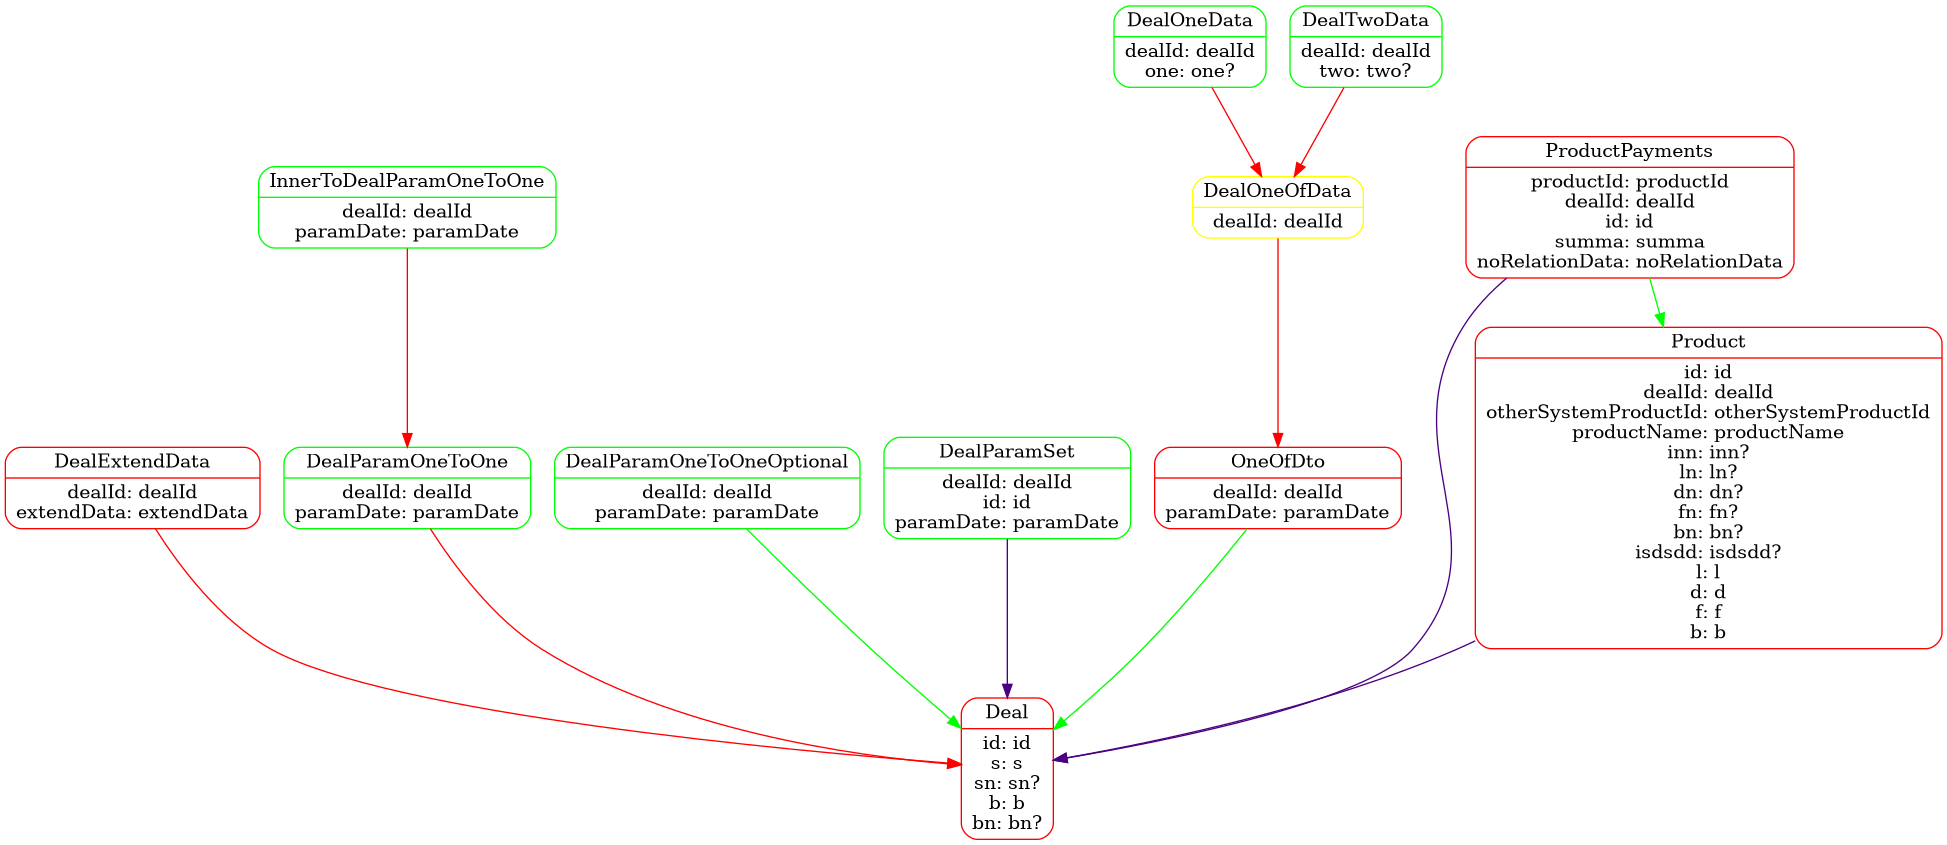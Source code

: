 @startuml
digraph dfd{
	node[shape=record]
Deal [label="{<f0> Deal|<f1> id: id\ns: s\nsn: sn?\nb: b\nbn: bn? }" shape=Mrecord color=Red];
DealExtendData [label="{<f0> DealExtendData|<f1> dealId: dealId\nextendData: extendData }" shape=Mrecord color=Red];
DealOneData [label="{<f0> DealOneData|<f1> dealId: dealId\none: one? }" shape=Mrecord color=Green];
DealOneOfData [label="{<f0> DealOneOfData|<f1> dealId: dealId }" shape=Mrecord color=Yellow];
DealParamOneToOne [label="{<f0> DealParamOneToOne|<f1> dealId: dealId\nparamDate: paramDate }" shape=Mrecord color=Green];
DealParamOneToOneOptional [label="{<f0> DealParamOneToOneOptional|<f1> dealId: dealId\nparamDate: paramDate }" shape=Mrecord color=Green];
DealParamSet [label="{<f0> DealParamSet|<f1> dealId: dealId\nid: id\nparamDate: paramDate }" shape=Mrecord color=Green];
DealTwoData [label="{<f0> DealTwoData|<f1> dealId: dealId\ntwo: two? }" shape=Mrecord color=Green];
InnerToDealParamOneToOne [label="{<f0> InnerToDealParamOneToOne|<f1> dealId: dealId\nparamDate: paramDate }" shape=Mrecord color=Green];
OneOfDto [label="{<f0> OneOfDto|<f1> dealId: dealId\nparamDate: paramDate }" shape=Mrecord color=Red];
Product [label="{<f0> Product|<f1> id: id\ndealId: dealId\notherSystemProductId: otherSystemProductId\nproductName: productName\ninn: inn?\nln: ln?\ndn: dn?\nfn: fn?\nbn: bn?\nisdsdd: isdsdd?\nl: l\nd: d\nf: f\nb: b }" shape=Mrecord color=Red];
ProductPayments [label="{<f0> ProductPayments|<f1> productId: productId\ndealId: dealId\nid: id\nsumma: summa\nnoRelationData: noRelationData }" shape=Mrecord color=Red];

DealExtendData -> Deal[ color=Red];
DealOneData -> DealOneOfData[ color=Red];
DealOneOfData -> OneOfDto[ color=Red];
DealParamOneToOneOptional -> Deal[ color=Green];
DealParamOneToOne -> Deal[ color=Red];
DealParamSet -> Deal[ color=Indigo];
DealTwoData -> DealOneOfData[ color=Red];
InnerToDealParamOneToOne -> DealParamOneToOne[ color=Red];
OneOfDto -> Deal[ color=Green];
ProductPayments -> Deal[ color=Indigo];
ProductPayments -> Product[ color=Green];
Product -> Deal[ color=Indigo];

}
@enduml
